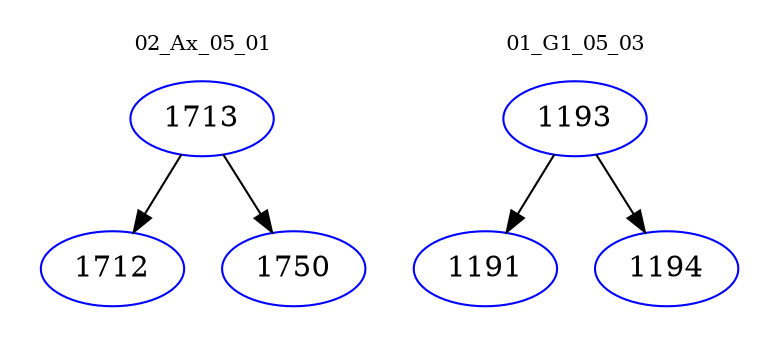 digraph{
subgraph cluster_0 {
color = white
label = "02_Ax_05_01";
fontsize=10;
T0_1713 [label="1713", color="blue"]
T0_1713 -> T0_1712 [color="black"]
T0_1712 [label="1712", color="blue"]
T0_1713 -> T0_1750 [color="black"]
T0_1750 [label="1750", color="blue"]
}
subgraph cluster_1 {
color = white
label = "01_G1_05_03";
fontsize=10;
T1_1193 [label="1193", color="blue"]
T1_1193 -> T1_1191 [color="black"]
T1_1191 [label="1191", color="blue"]
T1_1193 -> T1_1194 [color="black"]
T1_1194 [label="1194", color="blue"]
}
}
